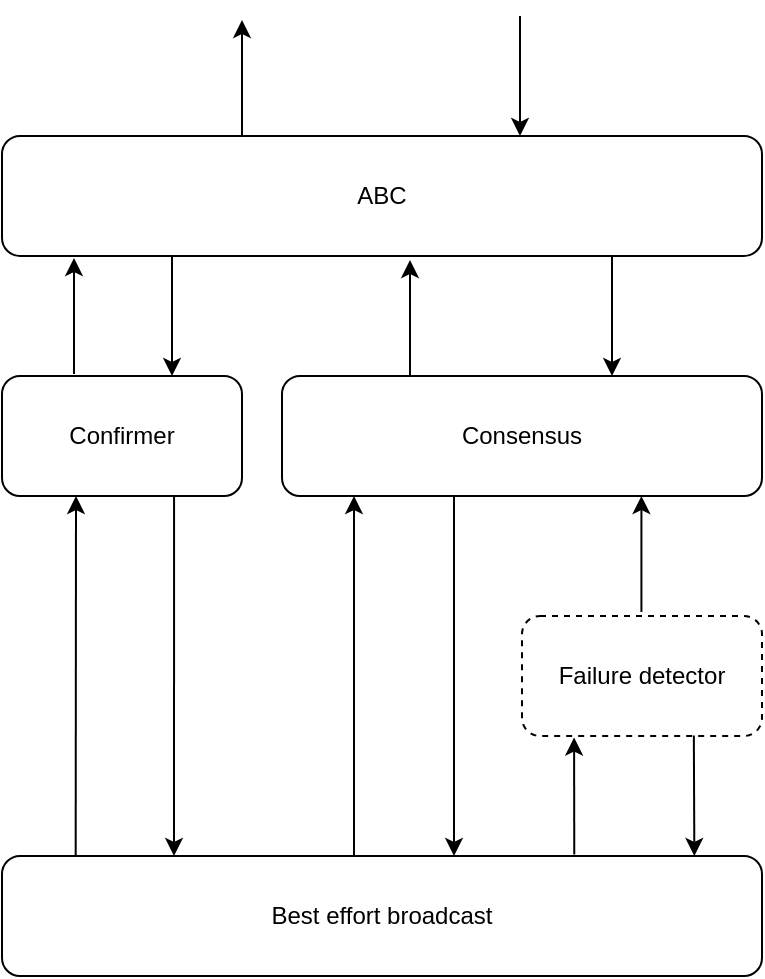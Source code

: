 <mxfile version="24.6.4" type="device">
  <diagram name="Pagina-1" id="xt9Zkk4YmhpVGVQmknps">
    <mxGraphModel dx="989" dy="543" grid="1" gridSize="10" guides="1" tooltips="1" connect="1" arrows="1" fold="1" page="1" pageScale="1" pageWidth="827" pageHeight="1169" math="0" shadow="0">
      <root>
        <mxCell id="0" />
        <mxCell id="1" parent="0" />
        <mxCell id="ijK60EsrMqfJNVSVnn7R-1" value="ABC" style="rounded=1;whiteSpace=wrap;html=1;" vertex="1" parent="1">
          <mxGeometry x="223" y="100" width="380" height="60" as="geometry" />
        </mxCell>
        <mxCell id="ijK60EsrMqfJNVSVnn7R-2" value="Confirmer" style="rounded=1;whiteSpace=wrap;html=1;" vertex="1" parent="1">
          <mxGeometry x="223" y="220" width="120" height="60" as="geometry" />
        </mxCell>
        <mxCell id="ijK60EsrMqfJNVSVnn7R-3" value="Consensus" style="rounded=1;whiteSpace=wrap;html=1;" vertex="1" parent="1">
          <mxGeometry x="363" y="220" width="240" height="60" as="geometry" />
        </mxCell>
        <mxCell id="ijK60EsrMqfJNVSVnn7R-4" value="Best effort broadcast" style="rounded=1;whiteSpace=wrap;html=1;" vertex="1" parent="1">
          <mxGeometry x="223" y="460" width="380" height="60" as="geometry" />
        </mxCell>
        <mxCell id="ijK60EsrMqfJNVSVnn7R-5" value="Failure detector" style="rounded=1;whiteSpace=wrap;html=1;dashed=1;" vertex="1" parent="1">
          <mxGeometry x="483" y="340" width="120" height="60" as="geometry" />
        </mxCell>
        <mxCell id="ijK60EsrMqfJNVSVnn7R-11" value="" style="endArrow=classic;html=1;rounded=1;entryX=0.911;entryY=0;entryDx=0;entryDy=0;entryPerimeter=0;exitX=0.716;exitY=0.995;exitDx=0;exitDy=0;exitPerimeter=0;" edge="1" parent="1" source="ijK60EsrMqfJNVSVnn7R-5" target="ijK60EsrMqfJNVSVnn7R-4">
          <mxGeometry width="50" height="50" relative="1" as="geometry">
            <mxPoint x="509" y="430" as="sourcePoint" />
            <mxPoint x="559" y="380" as="targetPoint" />
          </mxGeometry>
        </mxCell>
        <mxCell id="ijK60EsrMqfJNVSVnn7R-12" value="" style="endArrow=classic;html=1;rounded=1;entryX=0.217;entryY=1.013;entryDx=0;entryDy=0;entryPerimeter=0;exitX=0.753;exitY=-0.013;exitDx=0;exitDy=0;exitPerimeter=0;" edge="1" parent="1" source="ijK60EsrMqfJNVSVnn7R-4" target="ijK60EsrMqfJNVSVnn7R-5">
          <mxGeometry width="50" height="50" relative="1" as="geometry">
            <mxPoint x="459" y="380" as="sourcePoint" />
            <mxPoint x="459" y="440" as="targetPoint" />
          </mxGeometry>
        </mxCell>
        <mxCell id="ijK60EsrMqfJNVSVnn7R-13" value="" style="endArrow=classic;html=1;rounded=1;entryX=0.217;entryY=1.013;entryDx=0;entryDy=0;entryPerimeter=0;exitX=0.753;exitY=-0.013;exitDx=0;exitDy=0;exitPerimeter=0;" edge="1" parent="1">
          <mxGeometry width="50" height="50" relative="1" as="geometry">
            <mxPoint x="542.71" y="338" as="sourcePoint" />
            <mxPoint x="542.71" y="280" as="targetPoint" />
          </mxGeometry>
        </mxCell>
        <mxCell id="ijK60EsrMqfJNVSVnn7R-14" value="" style="endArrow=classic;html=1;rounded=1;exitX=0.717;exitY=1;exitDx=0;exitDy=0;exitPerimeter=0;" edge="1" parent="1">
          <mxGeometry width="50" height="50" relative="1" as="geometry">
            <mxPoint x="309.04" y="280" as="sourcePoint" />
            <mxPoint x="309" y="460" as="targetPoint" />
          </mxGeometry>
        </mxCell>
        <mxCell id="ijK60EsrMqfJNVSVnn7R-15" value="" style="endArrow=classic;html=1;rounded=1;exitX=0.068;exitY=-0.006;exitDx=0;exitDy=0;exitPerimeter=0;" edge="1" parent="1">
          <mxGeometry width="50" height="50" relative="1" as="geometry">
            <mxPoint x="259.84" y="459.64" as="sourcePoint" />
            <mxPoint x="260" y="280" as="targetPoint" />
          </mxGeometry>
        </mxCell>
        <mxCell id="ijK60EsrMqfJNVSVnn7R-16" value="" style="endArrow=classic;html=1;rounded=1;exitX=0.068;exitY=-0.006;exitDx=0;exitDy=0;exitPerimeter=0;" edge="1" parent="1">
          <mxGeometry width="50" height="50" relative="1" as="geometry">
            <mxPoint x="399" y="460" as="sourcePoint" />
            <mxPoint x="399" y="280" as="targetPoint" />
          </mxGeometry>
        </mxCell>
        <mxCell id="ijK60EsrMqfJNVSVnn7R-17" value="" style="endArrow=classic;html=1;rounded=1;exitX=0.717;exitY=1;exitDx=0;exitDy=0;exitPerimeter=0;" edge="1" parent="1">
          <mxGeometry width="50" height="50" relative="1" as="geometry">
            <mxPoint x="449" y="280" as="sourcePoint" />
            <mxPoint x="449" y="460" as="targetPoint" />
          </mxGeometry>
        </mxCell>
        <mxCell id="ijK60EsrMqfJNVSVnn7R-18" value="" style="endArrow=classic;html=1;rounded=1;entryX=0.217;entryY=1.013;entryDx=0;entryDy=0;entryPerimeter=0;exitX=0.753;exitY=-0.013;exitDx=0;exitDy=0;exitPerimeter=0;" edge="1" parent="1">
          <mxGeometry width="50" height="50" relative="1" as="geometry">
            <mxPoint x="259" y="219" as="sourcePoint" />
            <mxPoint x="259" y="161" as="targetPoint" />
          </mxGeometry>
        </mxCell>
        <mxCell id="ijK60EsrMqfJNVSVnn7R-20" value="" style="endArrow=classic;html=1;rounded=1;entryX=0.911;entryY=0;entryDx=0;entryDy=0;entryPerimeter=0;exitX=0.716;exitY=0.995;exitDx=0;exitDy=0;exitPerimeter=0;" edge="1" parent="1">
          <mxGeometry width="50" height="50" relative="1" as="geometry">
            <mxPoint x="528" y="160" as="sourcePoint" />
            <mxPoint x="528" y="220" as="targetPoint" />
          </mxGeometry>
        </mxCell>
        <mxCell id="ijK60EsrMqfJNVSVnn7R-23" value="" style="endArrow=classic;html=1;rounded=1;entryX=0.217;entryY=1.013;entryDx=0;entryDy=0;entryPerimeter=0;exitX=0.753;exitY=-0.013;exitDx=0;exitDy=0;exitPerimeter=0;" edge="1" parent="1">
          <mxGeometry width="50" height="50" relative="1" as="geometry">
            <mxPoint x="427" y="220" as="sourcePoint" />
            <mxPoint x="427" y="162" as="targetPoint" />
          </mxGeometry>
        </mxCell>
        <mxCell id="ijK60EsrMqfJNVSVnn7R-24" value="" style="endArrow=classic;html=1;rounded=1;entryX=0.911;entryY=0;entryDx=0;entryDy=0;entryPerimeter=0;exitX=0.716;exitY=0.995;exitDx=0;exitDy=0;exitPerimeter=0;" edge="1" parent="1">
          <mxGeometry width="50" height="50" relative="1" as="geometry">
            <mxPoint x="308" y="160" as="sourcePoint" />
            <mxPoint x="308" y="220" as="targetPoint" />
          </mxGeometry>
        </mxCell>
        <mxCell id="ijK60EsrMqfJNVSVnn7R-25" value="" style="endArrow=classic;html=1;rounded=1;entryX=0.911;entryY=0;entryDx=0;entryDy=0;entryPerimeter=0;exitX=0.716;exitY=0.995;exitDx=0;exitDy=0;exitPerimeter=0;" edge="1" parent="1">
          <mxGeometry width="50" height="50" relative="1" as="geometry">
            <mxPoint x="482" y="40" as="sourcePoint" />
            <mxPoint x="482" y="100" as="targetPoint" />
          </mxGeometry>
        </mxCell>
        <mxCell id="ijK60EsrMqfJNVSVnn7R-26" value="" style="endArrow=classic;html=1;rounded=1;entryX=0.217;entryY=1.013;entryDx=0;entryDy=0;entryPerimeter=0;exitX=0.753;exitY=-0.013;exitDx=0;exitDy=0;exitPerimeter=0;" edge="1" parent="1">
          <mxGeometry width="50" height="50" relative="1" as="geometry">
            <mxPoint x="343" y="100" as="sourcePoint" />
            <mxPoint x="343" y="42" as="targetPoint" />
          </mxGeometry>
        </mxCell>
      </root>
    </mxGraphModel>
  </diagram>
</mxfile>
